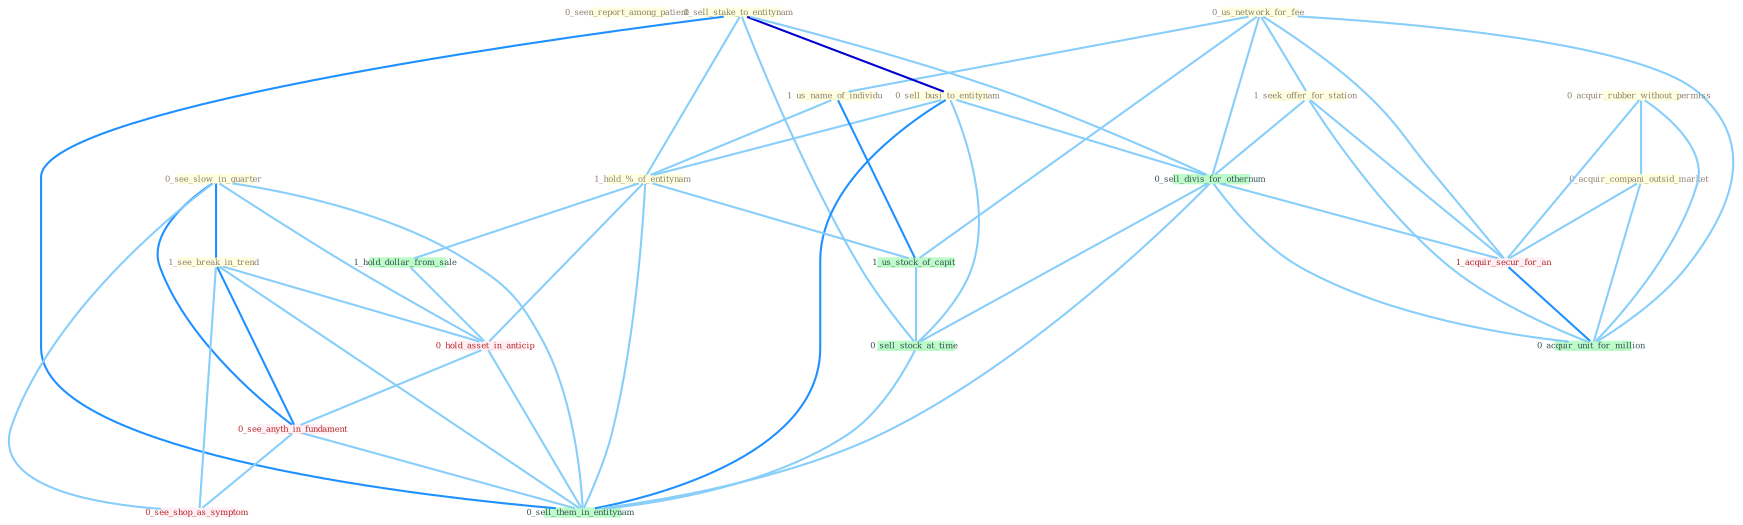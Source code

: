 Graph G{ 
    node
    [shape=polygon,style=filled,width=.5,height=.06,color="#BDFCC9",fixedsize=true,fontsize=4,
    fontcolor="#2f4f4f"];
    {node
    [color="#ffffe0", fontcolor="#8b7d6b"] "0_seen_report_among_patient " "0_us_network_for_fee " "0_sell_stake_to_entitynam " "0_acquir_rubber_without_permiss " "0_acquir_compani_outsid_market " "0_sell_busi_to_entitynam " "1_us_name_of_individu " "0_see_slow_in_quarter " "1_seek_offer_for_station " "1_see_break_in_trend " "1_hold_%_of_entitynam "}
{node [color="#fff0f5", fontcolor="#b22222"] "1_acquir_secur_for_an " "0_hold_asset_in_anticip " "0_see_anyth_in_fundament " "0_see_shop_as_symptom "}
edge [color="#B0E2FF"];

	"0_us_network_for_fee " -- "1_us_name_of_individu " [w="1", color="#87cefa" ];
	"0_us_network_for_fee " -- "1_seek_offer_for_station " [w="1", color="#87cefa" ];
	"0_us_network_for_fee " -- "0_sell_divis_for_othernum " [w="1", color="#87cefa" ];
	"0_us_network_for_fee " -- "1_acquir_secur_for_an " [w="1", color="#87cefa" ];
	"0_us_network_for_fee " -- "1_us_stock_of_capit " [w="1", color="#87cefa" ];
	"0_us_network_for_fee " -- "0_acquir_unit_for_million " [w="1", color="#87cefa" ];
	"0_sell_stake_to_entitynam " -- "0_sell_busi_to_entitynam " [w="3", color="#0000cd" , len=0.6];
	"0_sell_stake_to_entitynam " -- "1_hold_%_of_entitynam " [w="1", color="#87cefa" ];
	"0_sell_stake_to_entitynam " -- "0_sell_divis_for_othernum " [w="1", color="#87cefa" ];
	"0_sell_stake_to_entitynam " -- "0_sell_stock_at_time " [w="1", color="#87cefa" ];
	"0_sell_stake_to_entitynam " -- "0_sell_them_in_entitynam " [w="2", color="#1e90ff" , len=0.8];
	"0_acquir_rubber_without_permiss " -- "0_acquir_compani_outsid_market " [w="1", color="#87cefa" ];
	"0_acquir_rubber_without_permiss " -- "1_acquir_secur_for_an " [w="1", color="#87cefa" ];
	"0_acquir_rubber_without_permiss " -- "0_acquir_unit_for_million " [w="1", color="#87cefa" ];
	"0_acquir_compani_outsid_market " -- "1_acquir_secur_for_an " [w="1", color="#87cefa" ];
	"0_acquir_compani_outsid_market " -- "0_acquir_unit_for_million " [w="1", color="#87cefa" ];
	"0_sell_busi_to_entitynam " -- "1_hold_%_of_entitynam " [w="1", color="#87cefa" ];
	"0_sell_busi_to_entitynam " -- "0_sell_divis_for_othernum " [w="1", color="#87cefa" ];
	"0_sell_busi_to_entitynam " -- "0_sell_stock_at_time " [w="1", color="#87cefa" ];
	"0_sell_busi_to_entitynam " -- "0_sell_them_in_entitynam " [w="2", color="#1e90ff" , len=0.8];
	"1_us_name_of_individu " -- "1_hold_%_of_entitynam " [w="1", color="#87cefa" ];
	"1_us_name_of_individu " -- "1_us_stock_of_capit " [w="2", color="#1e90ff" , len=0.8];
	"0_see_slow_in_quarter " -- "1_see_break_in_trend " [w="2", color="#1e90ff" , len=0.8];
	"0_see_slow_in_quarter " -- "0_hold_asset_in_anticip " [w="1", color="#87cefa" ];
	"0_see_slow_in_quarter " -- "0_see_anyth_in_fundament " [w="2", color="#1e90ff" , len=0.8];
	"0_see_slow_in_quarter " -- "0_see_shop_as_symptom " [w="1", color="#87cefa" ];
	"0_see_slow_in_quarter " -- "0_sell_them_in_entitynam " [w="1", color="#87cefa" ];
	"1_seek_offer_for_station " -- "0_sell_divis_for_othernum " [w="1", color="#87cefa" ];
	"1_seek_offer_for_station " -- "1_acquir_secur_for_an " [w="1", color="#87cefa" ];
	"1_seek_offer_for_station " -- "0_acquir_unit_for_million " [w="1", color="#87cefa" ];
	"1_see_break_in_trend " -- "0_hold_asset_in_anticip " [w="1", color="#87cefa" ];
	"1_see_break_in_trend " -- "0_see_anyth_in_fundament " [w="2", color="#1e90ff" , len=0.8];
	"1_see_break_in_trend " -- "0_see_shop_as_symptom " [w="1", color="#87cefa" ];
	"1_see_break_in_trend " -- "0_sell_them_in_entitynam " [w="1", color="#87cefa" ];
	"1_hold_%_of_entitynam " -- "1_us_stock_of_capit " [w="1", color="#87cefa" ];
	"1_hold_%_of_entitynam " -- "1_hold_dollar_from_sale " [w="1", color="#87cefa" ];
	"1_hold_%_of_entitynam " -- "0_hold_asset_in_anticip " [w="1", color="#87cefa" ];
	"1_hold_%_of_entitynam " -- "0_sell_them_in_entitynam " [w="1", color="#87cefa" ];
	"0_sell_divis_for_othernum " -- "1_acquir_secur_for_an " [w="1", color="#87cefa" ];
	"0_sell_divis_for_othernum " -- "0_sell_stock_at_time " [w="1", color="#87cefa" ];
	"0_sell_divis_for_othernum " -- "0_acquir_unit_for_million " [w="1", color="#87cefa" ];
	"0_sell_divis_for_othernum " -- "0_sell_them_in_entitynam " [w="1", color="#87cefa" ];
	"1_acquir_secur_for_an " -- "0_acquir_unit_for_million " [w="2", color="#1e90ff" , len=0.8];
	"1_us_stock_of_capit " -- "0_sell_stock_at_time " [w="1", color="#87cefa" ];
	"1_hold_dollar_from_sale " -- "0_hold_asset_in_anticip " [w="1", color="#87cefa" ];
	"0_hold_asset_in_anticip " -- "0_see_anyth_in_fundament " [w="1", color="#87cefa" ];
	"0_hold_asset_in_anticip " -- "0_sell_them_in_entitynam " [w="1", color="#87cefa" ];
	"0_sell_stock_at_time " -- "0_sell_them_in_entitynam " [w="1", color="#87cefa" ];
	"0_see_anyth_in_fundament " -- "0_see_shop_as_symptom " [w="1", color="#87cefa" ];
	"0_see_anyth_in_fundament " -- "0_sell_them_in_entitynam " [w="1", color="#87cefa" ];
}
